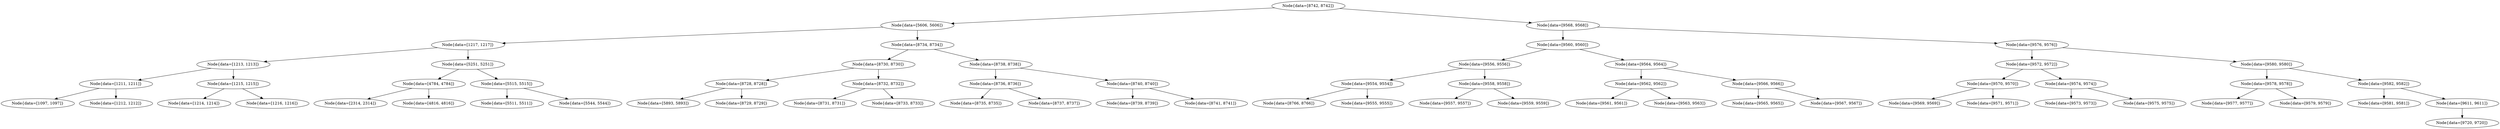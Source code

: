 digraph G{
199071798 [label="Node{data=[8742, 8742]}"]
199071798 -> 444778024
444778024 [label="Node{data=[5606, 5606]}"]
444778024 -> 897046635
897046635 [label="Node{data=[1217, 1217]}"]
897046635 -> 725935135
725935135 [label="Node{data=[1213, 1213]}"]
725935135 -> 1287636329
1287636329 [label="Node{data=[1211, 1211]}"]
1287636329 -> 1082194256
1082194256 [label="Node{data=[1097, 1097]}"]
1287636329 -> 1262474667
1262474667 [label="Node{data=[1212, 1212]}"]
725935135 -> 1205318863
1205318863 [label="Node{data=[1215, 1215]}"]
1205318863 -> 1978770897
1978770897 [label="Node{data=[1214, 1214]}"]
1205318863 -> 847022150
847022150 [label="Node{data=[1216, 1216]}"]
897046635 -> 131830063
131830063 [label="Node{data=[5251, 5251]}"]
131830063 -> 2102406359
2102406359 [label="Node{data=[4784, 4784]}"]
2102406359 -> 100123009
100123009 [label="Node{data=[2314, 2314]}"]
2102406359 -> 1394563009
1394563009 [label="Node{data=[4816, 4816]}"]
131830063 -> 144107108
144107108 [label="Node{data=[5515, 5515]}"]
144107108 -> 1960596789
1960596789 [label="Node{data=[5511, 5511]}"]
144107108 -> 1327266278
1327266278 [label="Node{data=[5544, 5544]}"]
444778024 -> 1712627355
1712627355 [label="Node{data=[8734, 8734]}"]
1712627355 -> 1502540283
1502540283 [label="Node{data=[8730, 8730]}"]
1502540283 -> 1340961282
1340961282 [label="Node{data=[8728, 8728]}"]
1340961282 -> 1662181712
1662181712 [label="Node{data=[5893, 5893]}"]
1340961282 -> 556813295
556813295 [label="Node{data=[8729, 8729]}"]
1502540283 -> 253720347
253720347 [label="Node{data=[8732, 8732]}"]
253720347 -> 726038936
726038936 [label="Node{data=[8731, 8731]}"]
253720347 -> 1604982209
1604982209 [label="Node{data=[8733, 8733]}"]
1712627355 -> 2095465192
2095465192 [label="Node{data=[8738, 8738]}"]
2095465192 -> 137708992
137708992 [label="Node{data=[8736, 8736]}"]
137708992 -> 271022055
271022055 [label="Node{data=[8735, 8735]}"]
137708992 -> 523009087
523009087 [label="Node{data=[8737, 8737]}"]
2095465192 -> 1368628272
1368628272 [label="Node{data=[8740, 8740]}"]
1368628272 -> 1932187783
1932187783 [label="Node{data=[8739, 8739]}"]
1368628272 -> 1478033738
1478033738 [label="Node{data=[8741, 8741]}"]
199071798 -> 606622706
606622706 [label="Node{data=[9568, 9568]}"]
606622706 -> 1763129691
1763129691 [label="Node{data=[9560, 9560]}"]
1763129691 -> 1289501214
1289501214 [label="Node{data=[9556, 9556]}"]
1289501214 -> 1558147486
1558147486 [label="Node{data=[9554, 9554]}"]
1558147486 -> 973999668
973999668 [label="Node{data=[8766, 8766]}"]
1558147486 -> 1778595279
1778595279 [label="Node{data=[9555, 9555]}"]
1289501214 -> 1201860187
1201860187 [label="Node{data=[9558, 9558]}"]
1201860187 -> 1616262320
1616262320 [label="Node{data=[9557, 9557]}"]
1201860187 -> 711194912
711194912 [label="Node{data=[9559, 9559]}"]
1763129691 -> 1497173230
1497173230 [label="Node{data=[9564, 9564]}"]
1497173230 -> 163439012
163439012 [label="Node{data=[9562, 9562]}"]
163439012 -> 1478469527
1478469527 [label="Node{data=[9561, 9561]}"]
163439012 -> 1828781901
1828781901 [label="Node{data=[9563, 9563]}"]
1497173230 -> 1558955135
1558955135 [label="Node{data=[9566, 9566]}"]
1558955135 -> 985513607
985513607 [label="Node{data=[9565, 9565]}"]
1558955135 -> 523998552
523998552 [label="Node{data=[9567, 9567]}"]
606622706 -> 1965816677
1965816677 [label="Node{data=[9576, 9576]}"]
1965816677 -> 2011238787
2011238787 [label="Node{data=[9572, 9572]}"]
2011238787 -> 553631870
553631870 [label="Node{data=[9570, 9570]}"]
553631870 -> 1672286316
1672286316 [label="Node{data=[9569, 9569]}"]
553631870 -> 1240940463
1240940463 [label="Node{data=[9571, 9571]}"]
2011238787 -> 912605723
912605723 [label="Node{data=[9574, 9574]}"]
912605723 -> 1757907097
1757907097 [label="Node{data=[9573, 9573]}"]
912605723 -> 1675811741
1675811741 [label="Node{data=[9575, 9575]}"]
1965816677 -> 328768009
328768009 [label="Node{data=[9580, 9580]}"]
328768009 -> 267483131
267483131 [label="Node{data=[9578, 9578]}"]
267483131 -> 1529263580
1529263580 [label="Node{data=[9577, 9577]}"]
267483131 -> 778941206
778941206 [label="Node{data=[9579, 9579]}"]
328768009 -> 2045914112
2045914112 [label="Node{data=[9582, 9582]}"]
2045914112 -> 2100875882
2100875882 [label="Node{data=[9581, 9581]}"]
2045914112 -> 333316164
333316164 [label="Node{data=[9611, 9611]}"]
333316164 -> 1349055530
1349055530 [label="Node{data=[9720, 9720]}"]
}